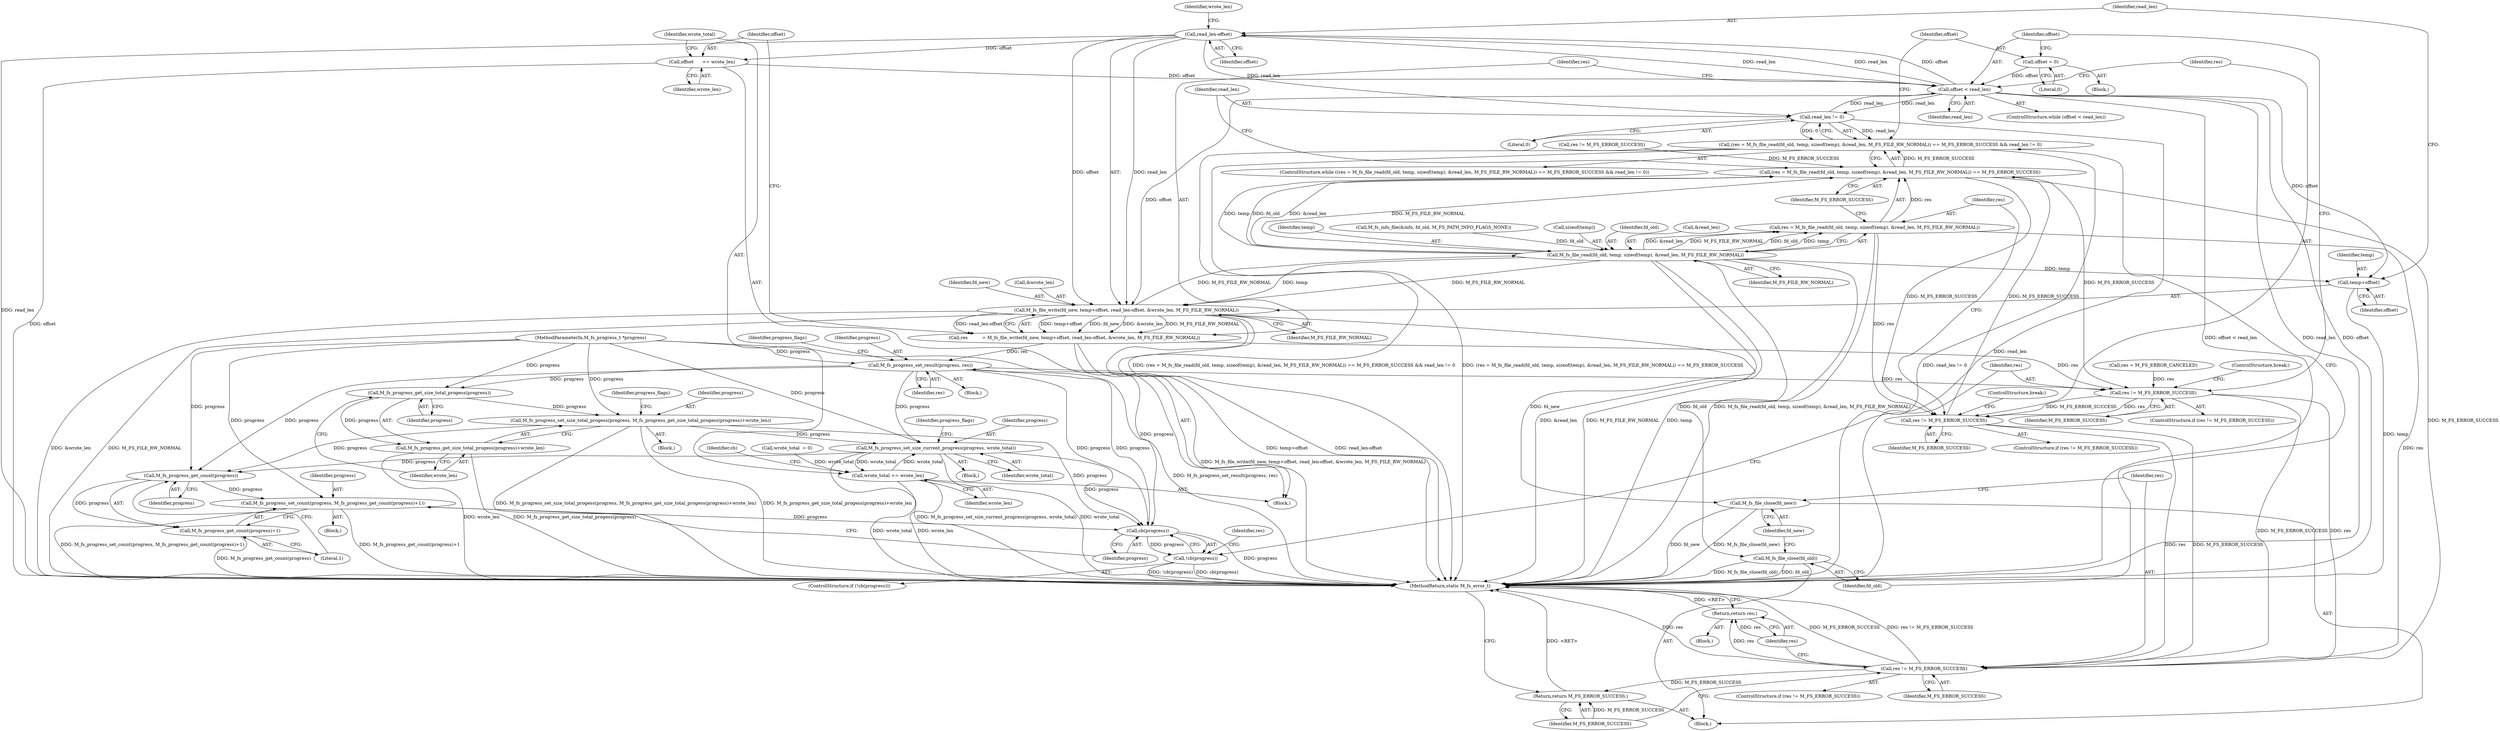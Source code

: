 digraph "0_mstdlib_db124b8f607dd0a40a9aef2d4d468fad433522a7_1@API" {
"1000251" [label="(Call,read_len-offset)"];
"1000240" [label="(Call,offset < read_len)"];
"1000236" [label="(Call,offset = 0)"];
"1000257" [label="(Call,offset      += wrote_len)"];
"1000251" [label="(Call,read_len-offset)"];
"1000232" [label="(Call,read_len != 0)"];
"1000219" [label="(Call,(res = M_fs_file_read(fd_old, temp, sizeof(temp), &read_len, M_FS_FILE_RW_NORMAL)) == M_FS_ERROR_SUCCESS && read_len != 0)"];
"1000246" [label="(Call,M_fs_file_write(fd_new, temp+offset, read_len-offset, &wrote_len, M_FS_FILE_RW_NORMAL))"];
"1000223" [label="(Call,M_fs_file_read(fd_old, temp, sizeof(temp), &read_len, M_FS_FILE_RW_NORMAL))"];
"1000220" [label="(Call,(res = M_fs_file_read(fd_old, temp, sizeof(temp), &read_len, M_FS_FILE_RW_NORMAL)) == M_FS_ERROR_SUCCESS)"];
"1000308" [label="(Call,res != M_FS_ERROR_SUCCESS)"];
"1000314" [label="(Call,res != M_FS_ERROR_SUCCESS)"];
"1000324" [label="(Call,res != M_FS_ERROR_SUCCESS)"];
"1000328" [label="(Return,return res;)"];
"1000330" [label="(Return,return M_FS_ERROR_SUCCESS;)"];
"1000221" [label="(Call,res = M_fs_file_read(fd_old, temp, sizeof(temp), &read_len, M_FS_FILE_RW_NORMAL))"];
"1000248" [label="(Call,temp+offset)"];
"1000319" [label="(Call,M_fs_file_close(fd_old))"];
"1000244" [label="(Call,res          = M_fs_file_write(fd_new, temp+offset, read_len-offset, &wrote_len, M_FS_FILE_RW_NORMAL))"];
"1000266" [label="(Call,M_fs_progress_set_result(progress, res))"];
"1000277" [label="(Call,M_fs_progress_get_size_total_progess(progress))"];
"1000274" [label="(Call,M_fs_progress_set_size_total_progess(progress, M_fs_progress_get_size_total_progess(progress)+wrote_len))"];
"1000285" [label="(Call,M_fs_progress_set_size_current_progress(progress, wrote_total))"];
"1000260" [label="(Call,wrote_total += wrote_len)"];
"1000296" [label="(Call,M_fs_progress_get_count(progress))"];
"1000293" [label="(Call,M_fs_progress_set_count(progress, M_fs_progress_get_count(progress)+1))"];
"1000301" [label="(Call,cb(progress))"];
"1000300" [label="(Call,!cb(progress))"];
"1000295" [label="(Call,M_fs_progress_get_count(progress)+1)"];
"1000276" [label="(Call,M_fs_progress_get_size_total_progess(progress)+wrote_len)"];
"1000321" [label="(Call,M_fs_file_close(fd_new))"];
"1000110" [label="(MethodParameterIn,M_fs_progress_t *progress)"];
"1000225" [label="(Identifier,temp)"];
"1000276" [label="(Call,M_fs_progress_get_size_total_progess(progress)+wrote_len)"];
"1000178" [label="(Call,M_fs_info_file(&info, fd_old, M_FS_PATH_INFO_FLAGS_NONE))"];
"1000234" [label="(Literal,0)"];
"1000268" [label="(Identifier,res)"];
"1000251" [label="(Call,read_len-offset)"];
"1000248" [label="(Call,temp+offset)"];
"1000314" [label="(Call,res != M_FS_ERROR_SUCCESS)"];
"1000242" [label="(Identifier,read_len)"];
"1000219" [label="(Call,(res = M_fs_file_read(fd_old, temp, sizeof(temp), &read_len, M_FS_FILE_RW_NORMAL)) == M_FS_ERROR_SUCCESS && read_len != 0)"];
"1000271" [label="(Identifier,progress_flags)"];
"1000260" [label="(Call,wrote_total += wrote_len)"];
"1000253" [label="(Identifier,offset)"];
"1000321" [label="(Call,M_fs_file_close(fd_new))"];
"1000262" [label="(Identifier,wrote_len)"];
"1000256" [label="(Identifier,M_FS_FILE_RW_NORMAL)"];
"1000226" [label="(Call,sizeof(temp))"];
"1000275" [label="(Identifier,progress)"];
"1000285" [label="(Call,M_fs_progress_set_size_current_progress(progress, wrote_total))"];
"1000224" [label="(Identifier,fd_old)"];
"1000320" [label="(Identifier,fd_old)"];
"1000246" [label="(Call,M_fs_file_write(fd_new, temp+offset, read_len-offset, &wrote_len, M_FS_FILE_RW_NORMAL))"];
"1000243" [label="(Block,)"];
"1000316" [label="(Identifier,M_FS_ERROR_SUCCESS)"];
"1000240" [label="(Call,offset < read_len)"];
"1000309" [label="(Identifier,res)"];
"1000331" [label="(Identifier,M_FS_ERROR_SUCCESS)"];
"1000222" [label="(Identifier,res)"];
"1000247" [label="(Identifier,fd_new)"];
"1000279" [label="(Identifier,wrote_len)"];
"1000313" [label="(ControlStructure,if (res != M_FS_ERROR_SUCCESS))"];
"1000239" [label="(ControlStructure,while (offset < read_len))"];
"1000319" [label="(Call,M_fs_file_close(fd_old))"];
"1000326" [label="(Identifier,M_FS_ERROR_SUCCESS)"];
"1000220" [label="(Call,(res = M_fs_file_read(fd_old, temp, sizeof(temp), &read_len, M_FS_FILE_RW_NORMAL)) == M_FS_ERROR_SUCCESS)"];
"1000304" [label="(Call,res = M_FS_ERROR_CANCELED)"];
"1000286" [label="(Identifier,progress)"];
"1000273" [label="(Block,)"];
"1000312" [label="(ControlStructure,break;)"];
"1000315" [label="(Identifier,res)"];
"1000267" [label="(Identifier,progress)"];
"1000250" [label="(Identifier,offset)"];
"1000297" [label="(Identifier,progress)"];
"1000328" [label="(Return,return res;)"];
"1000327" [label="(Block,)"];
"1000295" [label="(Call,M_fs_progress_get_count(progress)+1)"];
"1000332" [label="(MethodReturn,static M_fs_error_t)"];
"1000278" [label="(Identifier,progress)"];
"1000318" [label="(ControlStructure,break;)"];
"1000236" [label="(Call,offset = 0)"];
"1000228" [label="(Call,&read_len)"];
"1000230" [label="(Identifier,M_FS_FILE_RW_NORMAL)"];
"1000277" [label="(Call,M_fs_progress_get_size_total_progess(progress))"];
"1000233" [label="(Identifier,read_len)"];
"1000294" [label="(Identifier,progress)"];
"1000282" [label="(Identifier,progress_flags)"];
"1000305" [label="(Identifier,res)"];
"1000292" [label="(Block,)"];
"1000232" [label="(Call,read_len != 0)"];
"1000112" [label="(Block,)"];
"1000218" [label="(ControlStructure,while ((res = M_fs_file_read(fd_old, temp, sizeof(temp), &read_len, M_FS_FILE_RW_NORMAL)) == M_FS_ERROR_SUCCESS && read_len != 0))"];
"1000274" [label="(Call,M_fs_progress_set_size_total_progess(progress, M_fs_progress_get_size_total_progess(progress)+wrote_len))"];
"1000221" [label="(Call,res = M_fs_file_read(fd_old, temp, sizeof(temp), &read_len, M_FS_FILE_RW_NORMAL))"];
"1000245" [label="(Identifier,res)"];
"1000324" [label="(Call,res != M_FS_ERROR_SUCCESS)"];
"1000266" [label="(Call,M_fs_progress_set_result(progress, res))"];
"1000235" [label="(Block,)"];
"1000325" [label="(Identifier,res)"];
"1000308" [label="(Call,res != M_FS_ERROR_SUCCESS)"];
"1000238" [label="(Literal,0)"];
"1000261" [label="(Identifier,wrote_total)"];
"1000307" [label="(ControlStructure,if (res != M_FS_ERROR_SUCCESS))"];
"1000249" [label="(Identifier,temp)"];
"1000264" [label="(Identifier,cb)"];
"1000244" [label="(Call,res          = M_fs_file_write(fd_new, temp+offset, read_len-offset, &wrote_len, M_FS_FILE_RW_NORMAL))"];
"1000300" [label="(Call,!cb(progress))"];
"1000293" [label="(Call,M_fs_progress_set_count(progress, M_fs_progress_get_count(progress)+1))"];
"1000258" [label="(Identifier,offset)"];
"1000241" [label="(Identifier,offset)"];
"1000301" [label="(Call,cb(progress))"];
"1000223" [label="(Call,M_fs_file_read(fd_old, temp, sizeof(temp), &read_len, M_FS_FILE_RW_NORMAL))"];
"1000322" [label="(Identifier,fd_new)"];
"1000330" [label="(Return,return M_FS_ERROR_SUCCESS;)"];
"1000329" [label="(Identifier,res)"];
"1000296" [label="(Call,M_fs_progress_get_count(progress))"];
"1000290" [label="(Identifier,progress_flags)"];
"1000255" [label="(Identifier,wrote_len)"];
"1000231" [label="(Identifier,M_FS_ERROR_SUCCESS)"];
"1000299" [label="(ControlStructure,if (!cb(progress)))"];
"1000310" [label="(Identifier,M_FS_ERROR_SUCCESS)"];
"1000265" [label="(Block,)"];
"1000298" [label="(Literal,1)"];
"1000259" [label="(Identifier,wrote_len)"];
"1000323" [label="(ControlStructure,if (res != M_FS_ERROR_SUCCESS))"];
"1000284" [label="(Block,)"];
"1000210" [label="(Call,res != M_FS_ERROR_SUCCESS)"];
"1000237" [label="(Identifier,offset)"];
"1000252" [label="(Identifier,read_len)"];
"1000123" [label="(Call,wrote_total  = 0)"];
"1000302" [label="(Identifier,progress)"];
"1000257" [label="(Call,offset      += wrote_len)"];
"1000254" [label="(Call,&wrote_len)"];
"1000287" [label="(Identifier,wrote_total)"];
"1000251" -> "1000246"  [label="AST: "];
"1000251" -> "1000253"  [label="CFG: "];
"1000252" -> "1000251"  [label="AST: "];
"1000253" -> "1000251"  [label="AST: "];
"1000255" -> "1000251"  [label="CFG: "];
"1000251" -> "1000332"  [label="DDG: read_len"];
"1000251" -> "1000232"  [label="DDG: read_len"];
"1000251" -> "1000240"  [label="DDG: read_len"];
"1000251" -> "1000246"  [label="DDG: read_len"];
"1000251" -> "1000246"  [label="DDG: offset"];
"1000240" -> "1000251"  [label="DDG: read_len"];
"1000240" -> "1000251"  [label="DDG: offset"];
"1000251" -> "1000257"  [label="DDG: offset"];
"1000240" -> "1000239"  [label="AST: "];
"1000240" -> "1000242"  [label="CFG: "];
"1000241" -> "1000240"  [label="AST: "];
"1000242" -> "1000240"  [label="AST: "];
"1000245" -> "1000240"  [label="CFG: "];
"1000315" -> "1000240"  [label="CFG: "];
"1000240" -> "1000332"  [label="DDG: offset < read_len"];
"1000240" -> "1000332"  [label="DDG: read_len"];
"1000240" -> "1000332"  [label="DDG: offset"];
"1000240" -> "1000232"  [label="DDG: read_len"];
"1000236" -> "1000240"  [label="DDG: offset"];
"1000257" -> "1000240"  [label="DDG: offset"];
"1000232" -> "1000240"  [label="DDG: read_len"];
"1000240" -> "1000246"  [label="DDG: offset"];
"1000240" -> "1000248"  [label="DDG: offset"];
"1000236" -> "1000235"  [label="AST: "];
"1000236" -> "1000238"  [label="CFG: "];
"1000237" -> "1000236"  [label="AST: "];
"1000238" -> "1000236"  [label="AST: "];
"1000241" -> "1000236"  [label="CFG: "];
"1000257" -> "1000243"  [label="AST: "];
"1000257" -> "1000259"  [label="CFG: "];
"1000258" -> "1000257"  [label="AST: "];
"1000259" -> "1000257"  [label="AST: "];
"1000261" -> "1000257"  [label="CFG: "];
"1000257" -> "1000332"  [label="DDG: offset"];
"1000232" -> "1000219"  [label="AST: "];
"1000232" -> "1000234"  [label="CFG: "];
"1000233" -> "1000232"  [label="AST: "];
"1000234" -> "1000232"  [label="AST: "];
"1000219" -> "1000232"  [label="CFG: "];
"1000232" -> "1000332"  [label="DDG: read_len"];
"1000232" -> "1000219"  [label="DDG: read_len"];
"1000232" -> "1000219"  [label="DDG: 0"];
"1000219" -> "1000218"  [label="AST: "];
"1000219" -> "1000220"  [label="CFG: "];
"1000220" -> "1000219"  [label="AST: "];
"1000237" -> "1000219"  [label="CFG: "];
"1000320" -> "1000219"  [label="CFG: "];
"1000219" -> "1000332"  [label="DDG: (res = M_fs_file_read(fd_old, temp, sizeof(temp), &read_len, M_FS_FILE_RW_NORMAL)) == M_FS_ERROR_SUCCESS && read_len != 0"];
"1000219" -> "1000332"  [label="DDG: read_len != 0"];
"1000219" -> "1000332"  [label="DDG: (res = M_fs_file_read(fd_old, temp, sizeof(temp), &read_len, M_FS_FILE_RW_NORMAL)) == M_FS_ERROR_SUCCESS"];
"1000220" -> "1000219"  [label="DDG: M_FS_ERROR_SUCCESS"];
"1000246" -> "1000244"  [label="AST: "];
"1000246" -> "1000256"  [label="CFG: "];
"1000247" -> "1000246"  [label="AST: "];
"1000248" -> "1000246"  [label="AST: "];
"1000254" -> "1000246"  [label="AST: "];
"1000256" -> "1000246"  [label="AST: "];
"1000244" -> "1000246"  [label="CFG: "];
"1000246" -> "1000332"  [label="DDG: temp+offset"];
"1000246" -> "1000332"  [label="DDG: read_len-offset"];
"1000246" -> "1000332"  [label="DDG: &wrote_len"];
"1000246" -> "1000332"  [label="DDG: M_FS_FILE_RW_NORMAL"];
"1000246" -> "1000223"  [label="DDG: M_FS_FILE_RW_NORMAL"];
"1000246" -> "1000244"  [label="DDG: temp+offset"];
"1000246" -> "1000244"  [label="DDG: fd_new"];
"1000246" -> "1000244"  [label="DDG: &wrote_len"];
"1000246" -> "1000244"  [label="DDG: M_FS_FILE_RW_NORMAL"];
"1000246" -> "1000244"  [label="DDG: read_len-offset"];
"1000223" -> "1000246"  [label="DDG: temp"];
"1000223" -> "1000246"  [label="DDG: M_FS_FILE_RW_NORMAL"];
"1000246" -> "1000321"  [label="DDG: fd_new"];
"1000223" -> "1000221"  [label="AST: "];
"1000223" -> "1000230"  [label="CFG: "];
"1000224" -> "1000223"  [label="AST: "];
"1000225" -> "1000223"  [label="AST: "];
"1000226" -> "1000223"  [label="AST: "];
"1000228" -> "1000223"  [label="AST: "];
"1000230" -> "1000223"  [label="AST: "];
"1000221" -> "1000223"  [label="CFG: "];
"1000223" -> "1000332"  [label="DDG: temp"];
"1000223" -> "1000332"  [label="DDG: &read_len"];
"1000223" -> "1000332"  [label="DDG: M_FS_FILE_RW_NORMAL"];
"1000223" -> "1000220"  [label="DDG: &read_len"];
"1000223" -> "1000220"  [label="DDG: M_FS_FILE_RW_NORMAL"];
"1000223" -> "1000220"  [label="DDG: fd_old"];
"1000223" -> "1000220"  [label="DDG: temp"];
"1000223" -> "1000221"  [label="DDG: &read_len"];
"1000223" -> "1000221"  [label="DDG: M_FS_FILE_RW_NORMAL"];
"1000223" -> "1000221"  [label="DDG: fd_old"];
"1000223" -> "1000221"  [label="DDG: temp"];
"1000178" -> "1000223"  [label="DDG: fd_old"];
"1000223" -> "1000248"  [label="DDG: temp"];
"1000223" -> "1000319"  [label="DDG: fd_old"];
"1000220" -> "1000231"  [label="CFG: "];
"1000221" -> "1000220"  [label="AST: "];
"1000231" -> "1000220"  [label="AST: "];
"1000233" -> "1000220"  [label="CFG: "];
"1000221" -> "1000220"  [label="DDG: res"];
"1000314" -> "1000220"  [label="DDG: M_FS_ERROR_SUCCESS"];
"1000210" -> "1000220"  [label="DDG: M_FS_ERROR_SUCCESS"];
"1000220" -> "1000308"  [label="DDG: M_FS_ERROR_SUCCESS"];
"1000220" -> "1000314"  [label="DDG: M_FS_ERROR_SUCCESS"];
"1000220" -> "1000324"  [label="DDG: M_FS_ERROR_SUCCESS"];
"1000308" -> "1000307"  [label="AST: "];
"1000308" -> "1000310"  [label="CFG: "];
"1000309" -> "1000308"  [label="AST: "];
"1000310" -> "1000308"  [label="AST: "];
"1000241" -> "1000308"  [label="CFG: "];
"1000312" -> "1000308"  [label="CFG: "];
"1000304" -> "1000308"  [label="DDG: res"];
"1000266" -> "1000308"  [label="DDG: res"];
"1000244" -> "1000308"  [label="DDG: res"];
"1000308" -> "1000314"  [label="DDG: res"];
"1000308" -> "1000314"  [label="DDG: M_FS_ERROR_SUCCESS"];
"1000308" -> "1000324"  [label="DDG: res"];
"1000308" -> "1000324"  [label="DDG: M_FS_ERROR_SUCCESS"];
"1000314" -> "1000313"  [label="AST: "];
"1000314" -> "1000316"  [label="CFG: "];
"1000315" -> "1000314"  [label="AST: "];
"1000316" -> "1000314"  [label="AST: "];
"1000222" -> "1000314"  [label="CFG: "];
"1000318" -> "1000314"  [label="CFG: "];
"1000221" -> "1000314"  [label="DDG: res"];
"1000314" -> "1000324"  [label="DDG: res"];
"1000314" -> "1000324"  [label="DDG: M_FS_ERROR_SUCCESS"];
"1000324" -> "1000323"  [label="AST: "];
"1000324" -> "1000326"  [label="CFG: "];
"1000325" -> "1000324"  [label="AST: "];
"1000326" -> "1000324"  [label="AST: "];
"1000329" -> "1000324"  [label="CFG: "];
"1000331" -> "1000324"  [label="CFG: "];
"1000324" -> "1000332"  [label="DDG: M_FS_ERROR_SUCCESS"];
"1000324" -> "1000332"  [label="DDG: res != M_FS_ERROR_SUCCESS"];
"1000324" -> "1000332"  [label="DDG: res"];
"1000221" -> "1000324"  [label="DDG: res"];
"1000324" -> "1000328"  [label="DDG: res"];
"1000324" -> "1000330"  [label="DDG: M_FS_ERROR_SUCCESS"];
"1000328" -> "1000327"  [label="AST: "];
"1000328" -> "1000329"  [label="CFG: "];
"1000329" -> "1000328"  [label="AST: "];
"1000332" -> "1000328"  [label="CFG: "];
"1000328" -> "1000332"  [label="DDG: <RET>"];
"1000329" -> "1000328"  [label="DDG: res"];
"1000330" -> "1000112"  [label="AST: "];
"1000330" -> "1000331"  [label="CFG: "];
"1000331" -> "1000330"  [label="AST: "];
"1000332" -> "1000330"  [label="CFG: "];
"1000330" -> "1000332"  [label="DDG: <RET>"];
"1000331" -> "1000330"  [label="DDG: M_FS_ERROR_SUCCESS"];
"1000222" -> "1000221"  [label="AST: "];
"1000231" -> "1000221"  [label="CFG: "];
"1000221" -> "1000332"  [label="DDG: M_fs_file_read(fd_old, temp, sizeof(temp), &read_len, M_FS_FILE_RW_NORMAL)"];
"1000248" -> "1000250"  [label="CFG: "];
"1000249" -> "1000248"  [label="AST: "];
"1000250" -> "1000248"  [label="AST: "];
"1000252" -> "1000248"  [label="CFG: "];
"1000248" -> "1000332"  [label="DDG: temp"];
"1000319" -> "1000112"  [label="AST: "];
"1000319" -> "1000320"  [label="CFG: "];
"1000320" -> "1000319"  [label="AST: "];
"1000322" -> "1000319"  [label="CFG: "];
"1000319" -> "1000332"  [label="DDG: M_fs_file_close(fd_old)"];
"1000319" -> "1000332"  [label="DDG: fd_old"];
"1000244" -> "1000243"  [label="AST: "];
"1000245" -> "1000244"  [label="AST: "];
"1000258" -> "1000244"  [label="CFG: "];
"1000244" -> "1000332"  [label="DDG: M_fs_file_write(fd_new, temp+offset, read_len-offset, &wrote_len, M_FS_FILE_RW_NORMAL)"];
"1000244" -> "1000266"  [label="DDG: res"];
"1000266" -> "1000265"  [label="AST: "];
"1000266" -> "1000268"  [label="CFG: "];
"1000267" -> "1000266"  [label="AST: "];
"1000268" -> "1000266"  [label="AST: "];
"1000271" -> "1000266"  [label="CFG: "];
"1000266" -> "1000332"  [label="DDG: M_fs_progress_set_result(progress, res)"];
"1000301" -> "1000266"  [label="DDG: progress"];
"1000110" -> "1000266"  [label="DDG: progress"];
"1000266" -> "1000277"  [label="DDG: progress"];
"1000266" -> "1000285"  [label="DDG: progress"];
"1000266" -> "1000296"  [label="DDG: progress"];
"1000266" -> "1000301"  [label="DDG: progress"];
"1000277" -> "1000276"  [label="AST: "];
"1000277" -> "1000278"  [label="CFG: "];
"1000278" -> "1000277"  [label="AST: "];
"1000279" -> "1000277"  [label="CFG: "];
"1000277" -> "1000274"  [label="DDG: progress"];
"1000277" -> "1000276"  [label="DDG: progress"];
"1000110" -> "1000277"  [label="DDG: progress"];
"1000274" -> "1000273"  [label="AST: "];
"1000274" -> "1000276"  [label="CFG: "];
"1000275" -> "1000274"  [label="AST: "];
"1000276" -> "1000274"  [label="AST: "];
"1000282" -> "1000274"  [label="CFG: "];
"1000274" -> "1000332"  [label="DDG: M_fs_progress_set_size_total_progess(progress, M_fs_progress_get_size_total_progess(progress)+wrote_len)"];
"1000274" -> "1000332"  [label="DDG: M_fs_progress_get_size_total_progess(progress)+wrote_len"];
"1000110" -> "1000274"  [label="DDG: progress"];
"1000274" -> "1000285"  [label="DDG: progress"];
"1000274" -> "1000296"  [label="DDG: progress"];
"1000274" -> "1000301"  [label="DDG: progress"];
"1000285" -> "1000284"  [label="AST: "];
"1000285" -> "1000287"  [label="CFG: "];
"1000286" -> "1000285"  [label="AST: "];
"1000287" -> "1000285"  [label="AST: "];
"1000290" -> "1000285"  [label="CFG: "];
"1000285" -> "1000332"  [label="DDG: M_fs_progress_set_size_current_progress(progress, wrote_total)"];
"1000285" -> "1000332"  [label="DDG: wrote_total"];
"1000285" -> "1000260"  [label="DDG: wrote_total"];
"1000110" -> "1000285"  [label="DDG: progress"];
"1000260" -> "1000285"  [label="DDG: wrote_total"];
"1000285" -> "1000296"  [label="DDG: progress"];
"1000285" -> "1000301"  [label="DDG: progress"];
"1000260" -> "1000243"  [label="AST: "];
"1000260" -> "1000262"  [label="CFG: "];
"1000261" -> "1000260"  [label="AST: "];
"1000262" -> "1000260"  [label="AST: "];
"1000264" -> "1000260"  [label="CFG: "];
"1000260" -> "1000332"  [label="DDG: wrote_len"];
"1000260" -> "1000332"  [label="DDG: wrote_total"];
"1000123" -> "1000260"  [label="DDG: wrote_total"];
"1000296" -> "1000295"  [label="AST: "];
"1000296" -> "1000297"  [label="CFG: "];
"1000297" -> "1000296"  [label="AST: "];
"1000298" -> "1000296"  [label="CFG: "];
"1000296" -> "1000293"  [label="DDG: progress"];
"1000296" -> "1000295"  [label="DDG: progress"];
"1000110" -> "1000296"  [label="DDG: progress"];
"1000293" -> "1000292"  [label="AST: "];
"1000293" -> "1000295"  [label="CFG: "];
"1000294" -> "1000293"  [label="AST: "];
"1000295" -> "1000293"  [label="AST: "];
"1000302" -> "1000293"  [label="CFG: "];
"1000293" -> "1000332"  [label="DDG: M_fs_progress_set_count(progress, M_fs_progress_get_count(progress)+1)"];
"1000293" -> "1000332"  [label="DDG: M_fs_progress_get_count(progress)+1"];
"1000110" -> "1000293"  [label="DDG: progress"];
"1000293" -> "1000301"  [label="DDG: progress"];
"1000301" -> "1000300"  [label="AST: "];
"1000301" -> "1000302"  [label="CFG: "];
"1000302" -> "1000301"  [label="AST: "];
"1000300" -> "1000301"  [label="CFG: "];
"1000301" -> "1000332"  [label="DDG: progress"];
"1000301" -> "1000300"  [label="DDG: progress"];
"1000110" -> "1000301"  [label="DDG: progress"];
"1000300" -> "1000299"  [label="AST: "];
"1000305" -> "1000300"  [label="CFG: "];
"1000309" -> "1000300"  [label="CFG: "];
"1000300" -> "1000332"  [label="DDG: cb(progress)"];
"1000300" -> "1000332"  [label="DDG: !cb(progress)"];
"1000295" -> "1000298"  [label="CFG: "];
"1000298" -> "1000295"  [label="AST: "];
"1000295" -> "1000332"  [label="DDG: M_fs_progress_get_count(progress)"];
"1000276" -> "1000279"  [label="CFG: "];
"1000279" -> "1000276"  [label="AST: "];
"1000276" -> "1000332"  [label="DDG: M_fs_progress_get_size_total_progess(progress)"];
"1000276" -> "1000332"  [label="DDG: wrote_len"];
"1000321" -> "1000112"  [label="AST: "];
"1000321" -> "1000322"  [label="CFG: "];
"1000322" -> "1000321"  [label="AST: "];
"1000325" -> "1000321"  [label="CFG: "];
"1000321" -> "1000332"  [label="DDG: fd_new"];
"1000321" -> "1000332"  [label="DDG: M_fs_file_close(fd_new)"];
}
